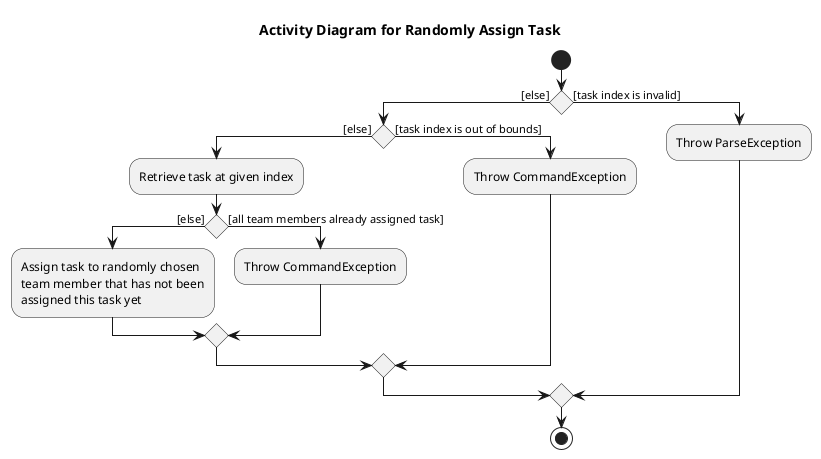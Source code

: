 @startuml
start

title Activity Diagram for Randomly Assign Task

if () then ([else])
    if () then ([else])
        :Retrieve task at given index;
        if () then ([else])
            :Assign task to randomly chosen
            team member that has not been
            assigned this task yet;
        else ([all team members already assigned task])
            :Throw CommandException;
        endif
    else ([task index is out of bounds])
            :Throw CommandException;
    endif
else ([task index is invalid])
    :Throw ParseException;
endif
stop
@enduml
